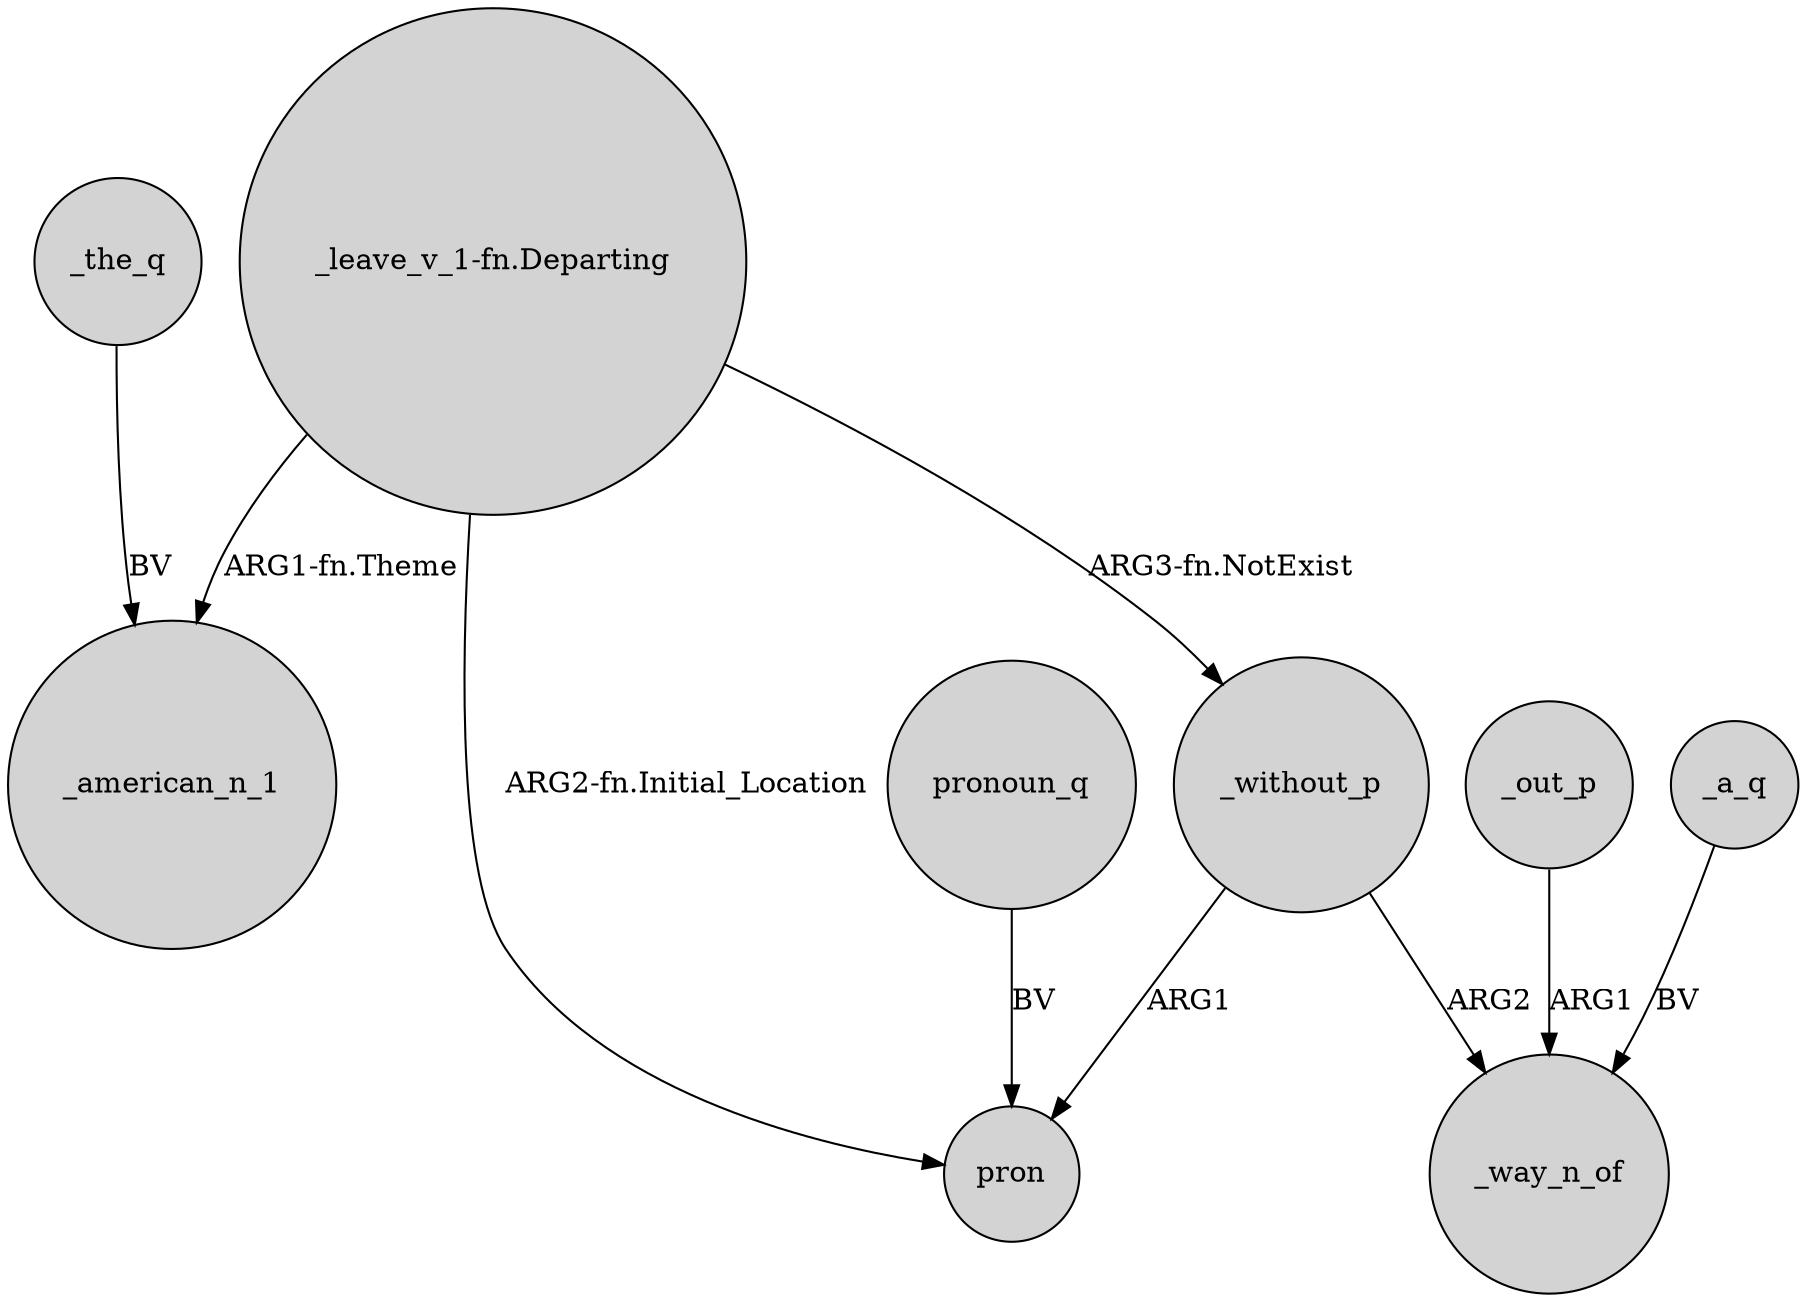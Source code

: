 digraph {
	node [shape=circle style=filled]
	_the_q -> _american_n_1 [label=BV]
	_out_p -> _way_n_of [label=ARG1]
	"_leave_v_1-fn.Departing" -> _american_n_1 [label="ARG1-fn.Theme"]
	_a_q -> _way_n_of [label=BV]
	"_leave_v_1-fn.Departing" -> pron [label="ARG2-fn.Initial_Location"]
	_without_p -> _way_n_of [label=ARG2]
	_without_p -> pron [label=ARG1]
	"_leave_v_1-fn.Departing" -> _without_p [label="ARG3-fn.NotExist"]
	pronoun_q -> pron [label=BV]
}
